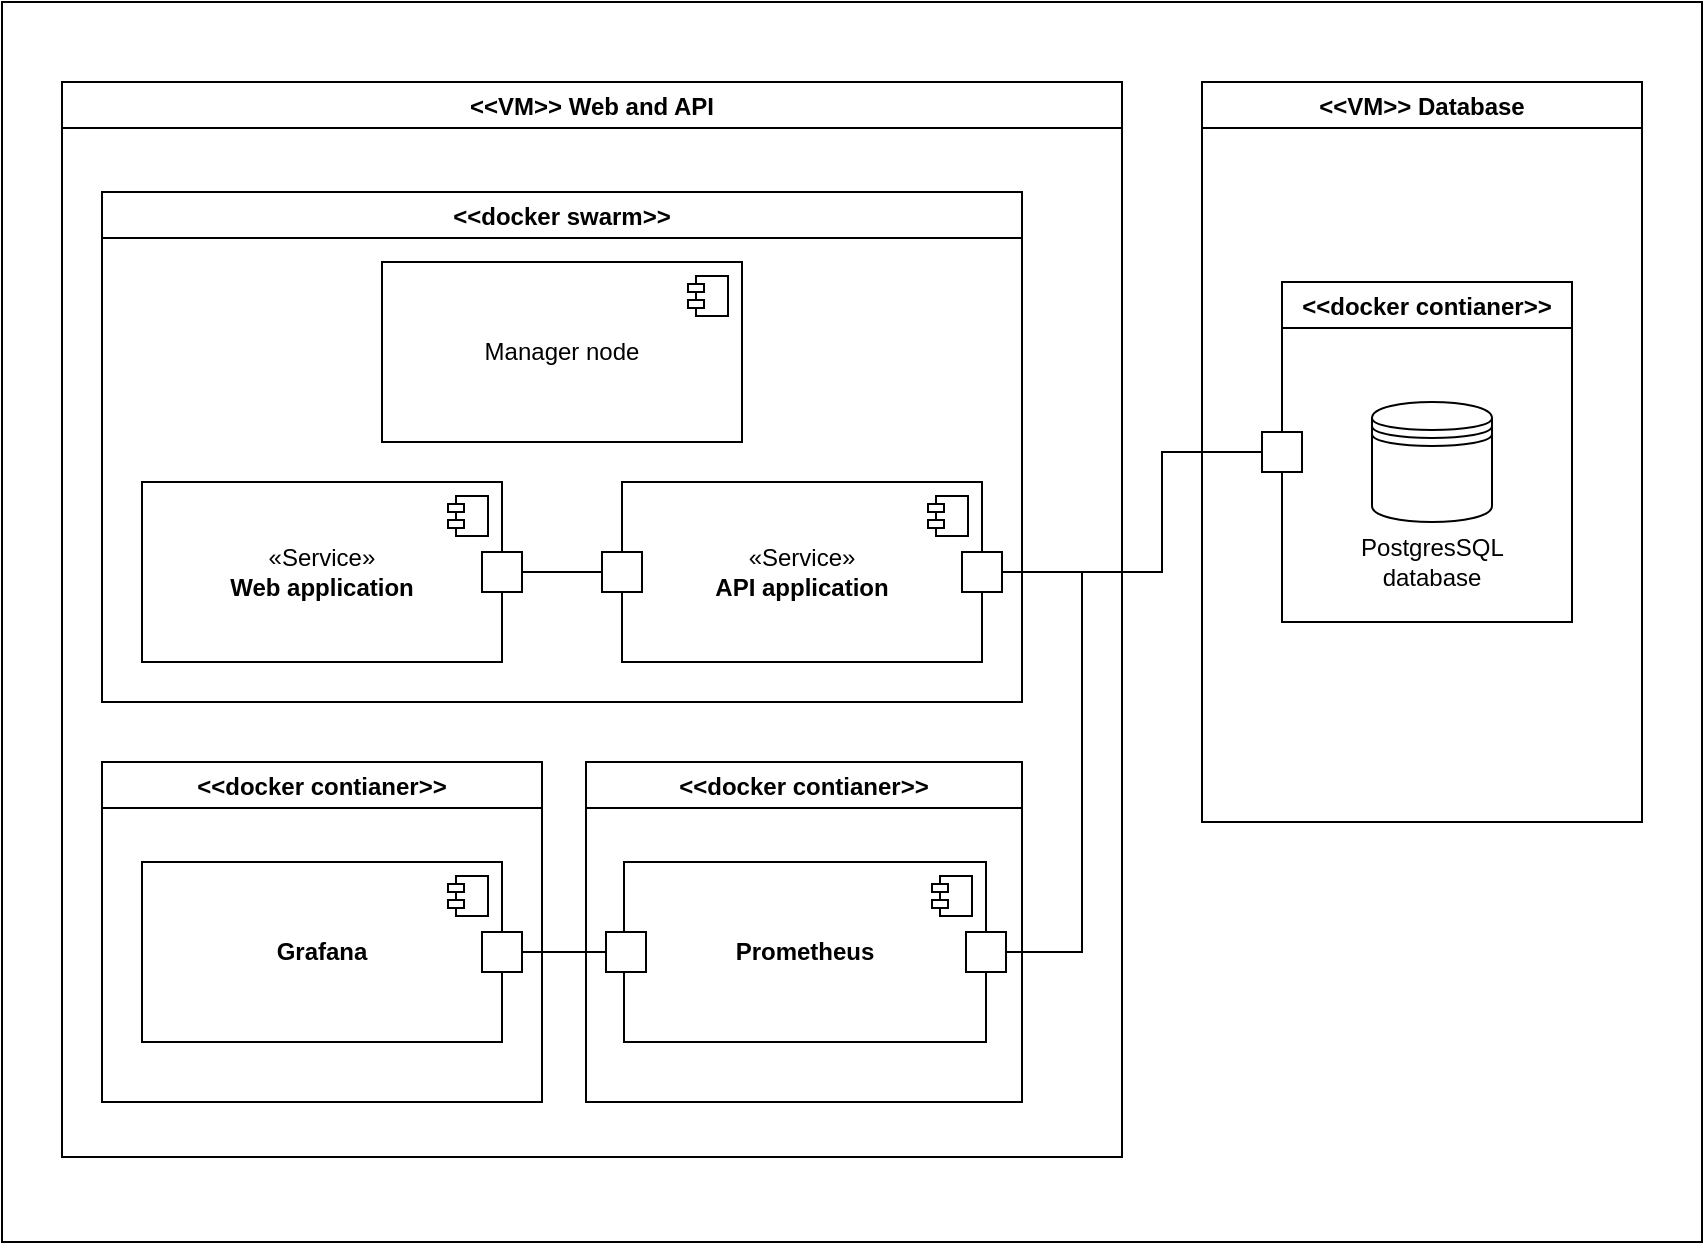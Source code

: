<mxfile>
    <diagram id="3v5aELojM_66MGq2g8iy" name="Page-1">
        <mxGraphModel dx="1254" dy="749" grid="1" gridSize="10" guides="1" tooltips="1" connect="1" arrows="1" fold="1" page="1" pageScale="1" pageWidth="850" pageHeight="1100" math="0" shadow="0">
            <root>
                <mxCell id="0"/>
                <mxCell id="1" parent="0"/>
                <mxCell id="49" value="" style="rounded=0;whiteSpace=wrap;html=1;" vertex="1" parent="1">
                    <mxGeometry width="850" height="620" as="geometry"/>
                </mxCell>
                <mxCell id="3" value="&lt;&lt;VM&gt;&gt; Web and API" style="swimlane;" vertex="1" parent="1">
                    <mxGeometry x="30" y="40" width="530" height="537.5" as="geometry"/>
                </mxCell>
                <mxCell id="8" value="&lt;&lt;docker contianer&gt;&gt;" style="swimlane;" vertex="1" parent="3">
                    <mxGeometry x="20" y="340" width="220" height="170" as="geometry"/>
                </mxCell>
                <mxCell id="13" value="&lt;b&gt;Grafana&lt;/b&gt;" style="html=1;dropTarget=0;whiteSpace=wrap;" vertex="1" parent="8">
                    <mxGeometry x="20" y="50" width="180" height="90" as="geometry"/>
                </mxCell>
                <mxCell id="14" value="" style="shape=module;jettyWidth=8;jettyHeight=4;" vertex="1" parent="13">
                    <mxGeometry x="1" width="20" height="20" relative="1" as="geometry">
                        <mxPoint x="-27" y="7" as="offset"/>
                    </mxGeometry>
                </mxCell>
                <mxCell id="61" value="" style="rounded=0;whiteSpace=wrap;html=1;" vertex="1" parent="8">
                    <mxGeometry x="190" y="85" width="20" height="20" as="geometry"/>
                </mxCell>
                <mxCell id="15" value="&lt;&lt;docker contianer&gt;&gt;" style="swimlane;" vertex="1" parent="3">
                    <mxGeometry x="262" y="340" width="218" height="170" as="geometry"/>
                </mxCell>
                <mxCell id="16" value="&lt;b&gt;Prometheus&lt;/b&gt;" style="html=1;dropTarget=0;whiteSpace=wrap;" vertex="1" parent="15">
                    <mxGeometry x="19" y="50" width="181" height="90" as="geometry"/>
                </mxCell>
                <mxCell id="17" value="" style="shape=module;jettyWidth=8;jettyHeight=4;" vertex="1" parent="16">
                    <mxGeometry x="1" width="20" height="20" relative="1" as="geometry">
                        <mxPoint x="-27" y="7" as="offset"/>
                    </mxGeometry>
                </mxCell>
                <mxCell id="62" value="" style="rounded=0;whiteSpace=wrap;html=1;" vertex="1" parent="15">
                    <mxGeometry x="10" y="85" width="20" height="20" as="geometry"/>
                </mxCell>
                <mxCell id="64" value="" style="rounded=0;whiteSpace=wrap;html=1;" vertex="1" parent="15">
                    <mxGeometry x="190" y="85" width="20" height="20" as="geometry"/>
                </mxCell>
                <mxCell id="18" value="&lt;&lt;docker swarm&gt;&gt;" style="swimlane;" vertex="1" parent="3">
                    <mxGeometry x="20" y="55" width="460" height="255" as="geometry"/>
                </mxCell>
                <mxCell id="19" value="«Service»&lt;br&gt;&lt;b&gt;Web application&lt;/b&gt;" style="html=1;dropTarget=0;whiteSpace=wrap;" vertex="1" parent="18">
                    <mxGeometry x="20" y="145" width="180" height="90" as="geometry"/>
                </mxCell>
                <mxCell id="20" value="" style="shape=module;jettyWidth=8;jettyHeight=4;" vertex="1" parent="19">
                    <mxGeometry x="1" width="20" height="20" relative="1" as="geometry">
                        <mxPoint x="-27" y="7" as="offset"/>
                    </mxGeometry>
                </mxCell>
                <mxCell id="41" value="«Service»&lt;br&gt;&lt;b&gt;API application&lt;/b&gt;" style="html=1;dropTarget=0;whiteSpace=wrap;" vertex="1" parent="18">
                    <mxGeometry x="260" y="145" width="180" height="90" as="geometry"/>
                </mxCell>
                <mxCell id="42" value="" style="shape=module;jettyWidth=8;jettyHeight=4;" vertex="1" parent="41">
                    <mxGeometry x="1" width="20" height="20" relative="1" as="geometry">
                        <mxPoint x="-27" y="7" as="offset"/>
                    </mxGeometry>
                </mxCell>
                <mxCell id="43" value="Manager node" style="html=1;dropTarget=0;whiteSpace=wrap;" vertex="1" parent="18">
                    <mxGeometry x="140" y="35" width="180" height="90" as="geometry"/>
                </mxCell>
                <mxCell id="44" value="" style="shape=module;jettyWidth=8;jettyHeight=4;" vertex="1" parent="43">
                    <mxGeometry x="1" width="20" height="20" relative="1" as="geometry">
                        <mxPoint x="-27" y="7" as="offset"/>
                    </mxGeometry>
                </mxCell>
                <mxCell id="51" value="" style="rounded=0;whiteSpace=wrap;html=1;" vertex="1" parent="18">
                    <mxGeometry x="430" y="180" width="20" height="20" as="geometry"/>
                </mxCell>
                <mxCell id="52" value="" style="rounded=0;whiteSpace=wrap;html=1;" vertex="1" parent="18">
                    <mxGeometry x="250" y="180" width="20" height="20" as="geometry"/>
                </mxCell>
                <mxCell id="53" value="" style="rounded=0;whiteSpace=wrap;html=1;" vertex="1" parent="18">
                    <mxGeometry x="190" y="180" width="20" height="20" as="geometry"/>
                </mxCell>
                <mxCell id="55" value="" style="endArrow=none;html=1;entryX=0;entryY=0.5;entryDx=0;entryDy=0;exitX=1;exitY=0.5;exitDx=0;exitDy=0;" edge="1" parent="18" source="53" target="52">
                    <mxGeometry width="50" height="50" relative="1" as="geometry">
                        <mxPoint x="210" y="195" as="sourcePoint"/>
                        <mxPoint x="260" y="145" as="targetPoint"/>
                    </mxGeometry>
                </mxCell>
                <mxCell id="63" value="" style="endArrow=none;html=1;exitX=1;exitY=0.5;exitDx=0;exitDy=0;entryX=0;entryY=0.5;entryDx=0;entryDy=0;" edge="1" parent="3" source="61" target="62">
                    <mxGeometry width="50" height="50" relative="1" as="geometry">
                        <mxPoint x="230" y="440" as="sourcePoint"/>
                        <mxPoint x="280" y="390" as="targetPoint"/>
                    </mxGeometry>
                </mxCell>
                <mxCell id="65" value="" style="endArrow=none;html=1;exitX=1;exitY=0.5;exitDx=0;exitDy=0;rounded=0;curved=0;entryX=1;entryY=0.5;entryDx=0;entryDy=0;" edge="1" parent="3" source="64" target="51">
                    <mxGeometry width="50" height="50" relative="1" as="geometry">
                        <mxPoint x="490" y="440" as="sourcePoint"/>
                        <mxPoint x="510" y="250" as="targetPoint"/>
                        <Array as="points">
                            <mxPoint x="510" y="435"/>
                            <mxPoint x="510" y="245"/>
                        </Array>
                    </mxGeometry>
                </mxCell>
                <mxCell id="4" value="&lt;&lt;VM&gt;&gt; Database" style="swimlane;startSize=23;" vertex="1" parent="1">
                    <mxGeometry x="600" y="40" width="220" height="370" as="geometry"/>
                </mxCell>
                <mxCell id="5" value="&lt;&lt;docker contianer&gt;&gt;" style="swimlane;" vertex="1" parent="4">
                    <mxGeometry x="40" y="100" width="145" height="170" as="geometry"/>
                </mxCell>
                <mxCell id="6" value="" style="shape=datastore;whiteSpace=wrap;html=1;" vertex="1" parent="5">
                    <mxGeometry x="45" y="60" width="60" height="60" as="geometry"/>
                </mxCell>
                <mxCell id="7" value="PostgresSQL database" style="text;html=1;align=center;verticalAlign=middle;whiteSpace=wrap;rounded=0;" vertex="1" parent="5">
                    <mxGeometry x="45" y="125" width="60" height="30" as="geometry"/>
                </mxCell>
                <mxCell id="58" value="" style="rounded=0;whiteSpace=wrap;html=1;" vertex="1" parent="4">
                    <mxGeometry x="30" y="175" width="20" height="20" as="geometry"/>
                </mxCell>
                <mxCell id="59" value="" style="endArrow=none;html=1;entryX=0;entryY=0.5;entryDx=0;entryDy=0;exitX=1;exitY=0.5;exitDx=0;exitDy=0;rounded=0;curved=0;" edge="1" parent="1" source="51" target="58">
                    <mxGeometry width="50" height="50" relative="1" as="geometry">
                        <mxPoint x="500" y="290" as="sourcePoint"/>
                        <mxPoint x="550" y="240" as="targetPoint"/>
                        <Array as="points">
                            <mxPoint x="580" y="285"/>
                            <mxPoint x="580" y="225"/>
                        </Array>
                    </mxGeometry>
                </mxCell>
            </root>
        </mxGraphModel>
    </diagram>
</mxfile>